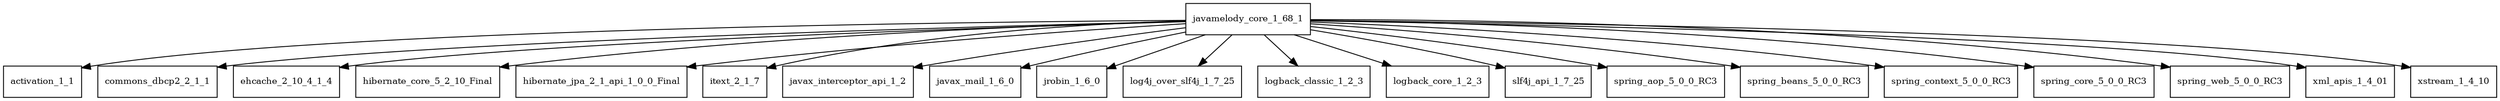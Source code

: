 digraph javamelody_core_1_68_1_dependencies {
  node [shape = box, fontsize=10.0];
  javamelody_core_1_68_1 -> activation_1_1;
  javamelody_core_1_68_1 -> commons_dbcp2_2_1_1;
  javamelody_core_1_68_1 -> ehcache_2_10_4_1_4;
  javamelody_core_1_68_1 -> hibernate_core_5_2_10_Final;
  javamelody_core_1_68_1 -> hibernate_jpa_2_1_api_1_0_0_Final;
  javamelody_core_1_68_1 -> itext_2_1_7;
  javamelody_core_1_68_1 -> javax_interceptor_api_1_2;
  javamelody_core_1_68_1 -> javax_mail_1_6_0;
  javamelody_core_1_68_1 -> jrobin_1_6_0;
  javamelody_core_1_68_1 -> log4j_over_slf4j_1_7_25;
  javamelody_core_1_68_1 -> logback_classic_1_2_3;
  javamelody_core_1_68_1 -> logback_core_1_2_3;
  javamelody_core_1_68_1 -> slf4j_api_1_7_25;
  javamelody_core_1_68_1 -> spring_aop_5_0_0_RC3;
  javamelody_core_1_68_1 -> spring_beans_5_0_0_RC3;
  javamelody_core_1_68_1 -> spring_context_5_0_0_RC3;
  javamelody_core_1_68_1 -> spring_core_5_0_0_RC3;
  javamelody_core_1_68_1 -> spring_web_5_0_0_RC3;
  javamelody_core_1_68_1 -> xml_apis_1_4_01;
  javamelody_core_1_68_1 -> xstream_1_4_10;
}

